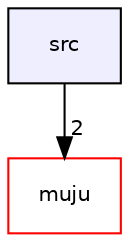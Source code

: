 digraph "src" {
  compound=true
  node [ fontsize="10", fontname="Helvetica"];
  edge [ labelfontsize="10", labelfontname="Helvetica"];
  dir_68267d1309a1af8e8297ef4c3efbcdba [shape=box, label="src", style="filled", fillcolor="#eeeeff", pencolor="black", URL="dir_68267d1309a1af8e8297ef4c3efbcdba.html"];
  dir_67e79311aa0cacfaa5b2685e4afe64af [shape=box label="muju" fillcolor="white" style="filled" color="red" URL="dir_67e79311aa0cacfaa5b2685e4afe64af.html"];
  dir_68267d1309a1af8e8297ef4c3efbcdba->dir_67e79311aa0cacfaa5b2685e4afe64af [headlabel="2", labeldistance=1.5 headhref="dir_000098_000021.html"];
}
